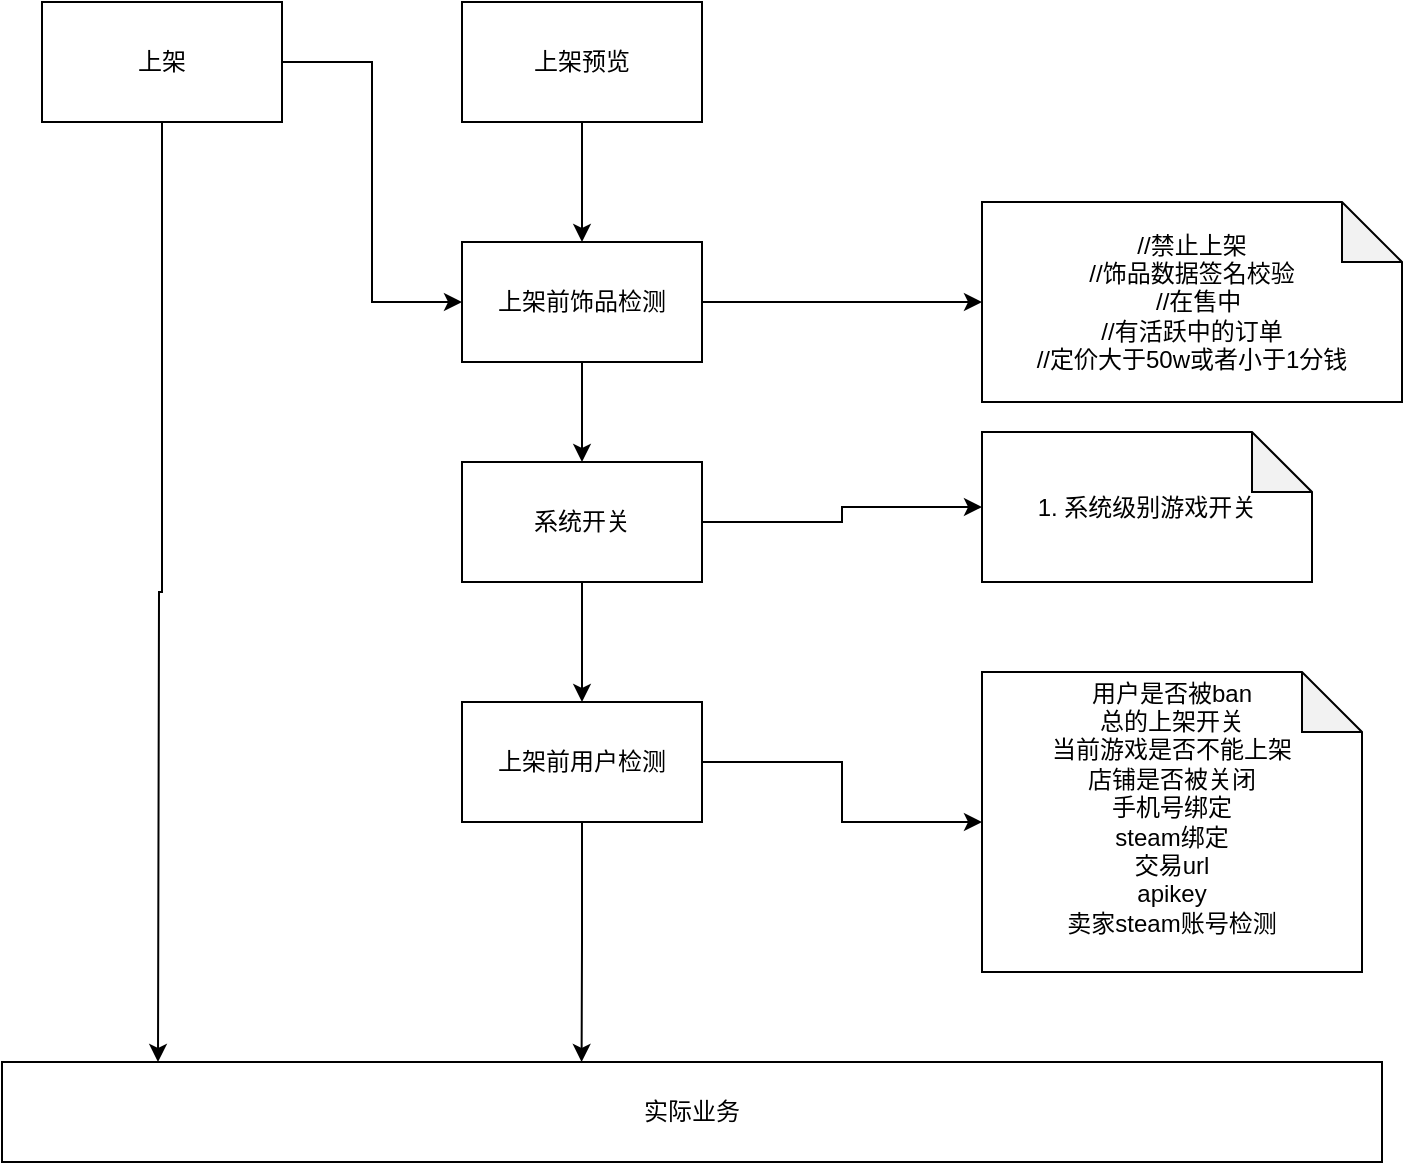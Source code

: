 <mxfile version="12.1.0" type="github" pages="1"><diagram id="fPIXKmEVH5ZldVKlzGWr" name="第 1 页"><mxGraphModel dx="1662" dy="713" grid="1" gridSize="10" guides="1" tooltips="1" connect="1" arrows="1" fold="1" page="1" pageScale="1" pageWidth="1654" pageHeight="1169" math="0" shadow="0"><root><mxCell id="0"/><mxCell id="1" parent="0"/><mxCell id="DyMnFVp-8Mvt8hEqskLJ-23" style="edgeStyle=orthogonalEdgeStyle;rounded=0;orthogonalLoop=1;jettySize=auto;html=1;" edge="1" parent="1" source="DyMnFVp-8Mvt8hEqskLJ-1" target="DyMnFVp-8Mvt8hEqskLJ-3"><mxGeometry relative="1" as="geometry"/></mxCell><mxCell id="DyMnFVp-8Mvt8hEqskLJ-1" value="上架预览" style="rounded=0;whiteSpace=wrap;html=1;" vertex="1" parent="1"><mxGeometry x="630" y="40" width="120" height="60" as="geometry"/></mxCell><mxCell id="DyMnFVp-8Mvt8hEqskLJ-22" style="edgeStyle=orthogonalEdgeStyle;rounded=0;orthogonalLoop=1;jettySize=auto;html=1;entryX=0;entryY=0.5;entryDx=0;entryDy=0;" edge="1" parent="1" source="DyMnFVp-8Mvt8hEqskLJ-2" target="DyMnFVp-8Mvt8hEqskLJ-3"><mxGeometry relative="1" as="geometry"/></mxCell><mxCell id="DyMnFVp-8Mvt8hEqskLJ-28" style="edgeStyle=orthogonalEdgeStyle;rounded=0;orthogonalLoop=1;jettySize=auto;html=1;" edge="1" parent="1" source="DyMnFVp-8Mvt8hEqskLJ-2"><mxGeometry relative="1" as="geometry"><mxPoint x="478" y="570" as="targetPoint"/></mxGeometry></mxCell><mxCell id="DyMnFVp-8Mvt8hEqskLJ-2" value="上架" style="rounded=0;whiteSpace=wrap;html=1;" vertex="1" parent="1"><mxGeometry x="420" y="40" width="120" height="60" as="geometry"/></mxCell><mxCell id="DyMnFVp-8Mvt8hEqskLJ-11" style="edgeStyle=orthogonalEdgeStyle;rounded=0;orthogonalLoop=1;jettySize=auto;html=1;" edge="1" parent="1" source="DyMnFVp-8Mvt8hEqskLJ-3" target="DyMnFVp-8Mvt8hEqskLJ-7"><mxGeometry relative="1" as="geometry"/></mxCell><mxCell id="DyMnFVp-8Mvt8hEqskLJ-25" style="edgeStyle=orthogonalEdgeStyle;rounded=0;orthogonalLoop=1;jettySize=auto;html=1;" edge="1" parent="1" source="DyMnFVp-8Mvt8hEqskLJ-3" target="DyMnFVp-8Mvt8hEqskLJ-14"><mxGeometry relative="1" as="geometry"/></mxCell><mxCell id="DyMnFVp-8Mvt8hEqskLJ-3" value="上架前饰品检测" style="rounded=0;whiteSpace=wrap;html=1;" vertex="1" parent="1"><mxGeometry x="630" y="160" width="120" height="60" as="geometry"/></mxCell><mxCell id="DyMnFVp-8Mvt8hEqskLJ-7" value="//禁止上架&lt;br&gt;//饰品数据签名校验&lt;br&gt;&amp;nbsp; //在售中&lt;br&gt;//有活跃中的订单&lt;br&gt;//定价大于50w或者小于1分钱" style="shape=note;whiteSpace=wrap;html=1;backgroundOutline=1;darkOpacity=0.05;" vertex="1" parent="1"><mxGeometry x="890" y="140" width="210" height="100" as="geometry"/></mxCell><mxCell id="DyMnFVp-8Mvt8hEqskLJ-18" style="edgeStyle=orthogonalEdgeStyle;rounded=0;orthogonalLoop=1;jettySize=auto;html=1;" edge="1" parent="1" source="DyMnFVp-8Mvt8hEqskLJ-13" target="DyMnFVp-8Mvt8hEqskLJ-17"><mxGeometry relative="1" as="geometry"/></mxCell><mxCell id="DyMnFVp-8Mvt8hEqskLJ-29" style="edgeStyle=orthogonalEdgeStyle;rounded=0;orthogonalLoop=1;jettySize=auto;html=1;entryX=0.42;entryY=0;entryDx=0;entryDy=0;entryPerimeter=0;" edge="1" parent="1" source="DyMnFVp-8Mvt8hEqskLJ-13" target="DyMnFVp-8Mvt8hEqskLJ-27"><mxGeometry relative="1" as="geometry"/></mxCell><mxCell id="DyMnFVp-8Mvt8hEqskLJ-13" value="上架前用户检测" style="rounded=0;whiteSpace=wrap;html=1;" vertex="1" parent="1"><mxGeometry x="630" y="390" width="120" height="60" as="geometry"/></mxCell><mxCell id="DyMnFVp-8Mvt8hEqskLJ-16" style="edgeStyle=orthogonalEdgeStyle;rounded=0;orthogonalLoop=1;jettySize=auto;html=1;entryX=0;entryY=0.5;entryDx=0;entryDy=0;entryPerimeter=0;" edge="1" parent="1" source="DyMnFVp-8Mvt8hEqskLJ-14" target="DyMnFVp-8Mvt8hEqskLJ-15"><mxGeometry relative="1" as="geometry"/></mxCell><mxCell id="DyMnFVp-8Mvt8hEqskLJ-26" style="edgeStyle=orthogonalEdgeStyle;rounded=0;orthogonalLoop=1;jettySize=auto;html=1;entryX=0.5;entryY=0;entryDx=0;entryDy=0;" edge="1" parent="1" source="DyMnFVp-8Mvt8hEqskLJ-14" target="DyMnFVp-8Mvt8hEqskLJ-13"><mxGeometry relative="1" as="geometry"/></mxCell><mxCell id="DyMnFVp-8Mvt8hEqskLJ-14" value="系统开关" style="rounded=0;whiteSpace=wrap;html=1;" vertex="1" parent="1"><mxGeometry x="630" y="270" width="120" height="60" as="geometry"/></mxCell><mxCell id="DyMnFVp-8Mvt8hEqskLJ-15" value="1.&amp;nbsp;系统级别游戏开关" style="shape=note;whiteSpace=wrap;html=1;backgroundOutline=1;darkOpacity=0.05;" vertex="1" parent="1"><mxGeometry x="890" y="255" width="165" height="75" as="geometry"/></mxCell><mxCell id="DyMnFVp-8Mvt8hEqskLJ-17" value="&lt;br&gt;用户是否被ban&lt;br&gt;总的上架开关&lt;br&gt;当前游戏是否不能上架&lt;br&gt;店铺是否被关闭&lt;br&gt;手机号绑定&lt;br&gt;steam绑定&lt;br&gt;交易url&lt;br&gt;apikey&lt;br&gt;卖家steam账号检测&lt;br&gt;&lt;br&gt;&lt;br&gt;" style="shape=note;whiteSpace=wrap;html=1;backgroundOutline=1;darkOpacity=0.05;" vertex="1" parent="1"><mxGeometry x="890" y="375" width="190" height="150" as="geometry"/></mxCell><mxCell id="DyMnFVp-8Mvt8hEqskLJ-27" value="实际业务" style="rounded=0;whiteSpace=wrap;html=1;" vertex="1" parent="1"><mxGeometry x="400" y="570" width="690" height="50" as="geometry"/></mxCell></root></mxGraphModel></diagram></mxfile>